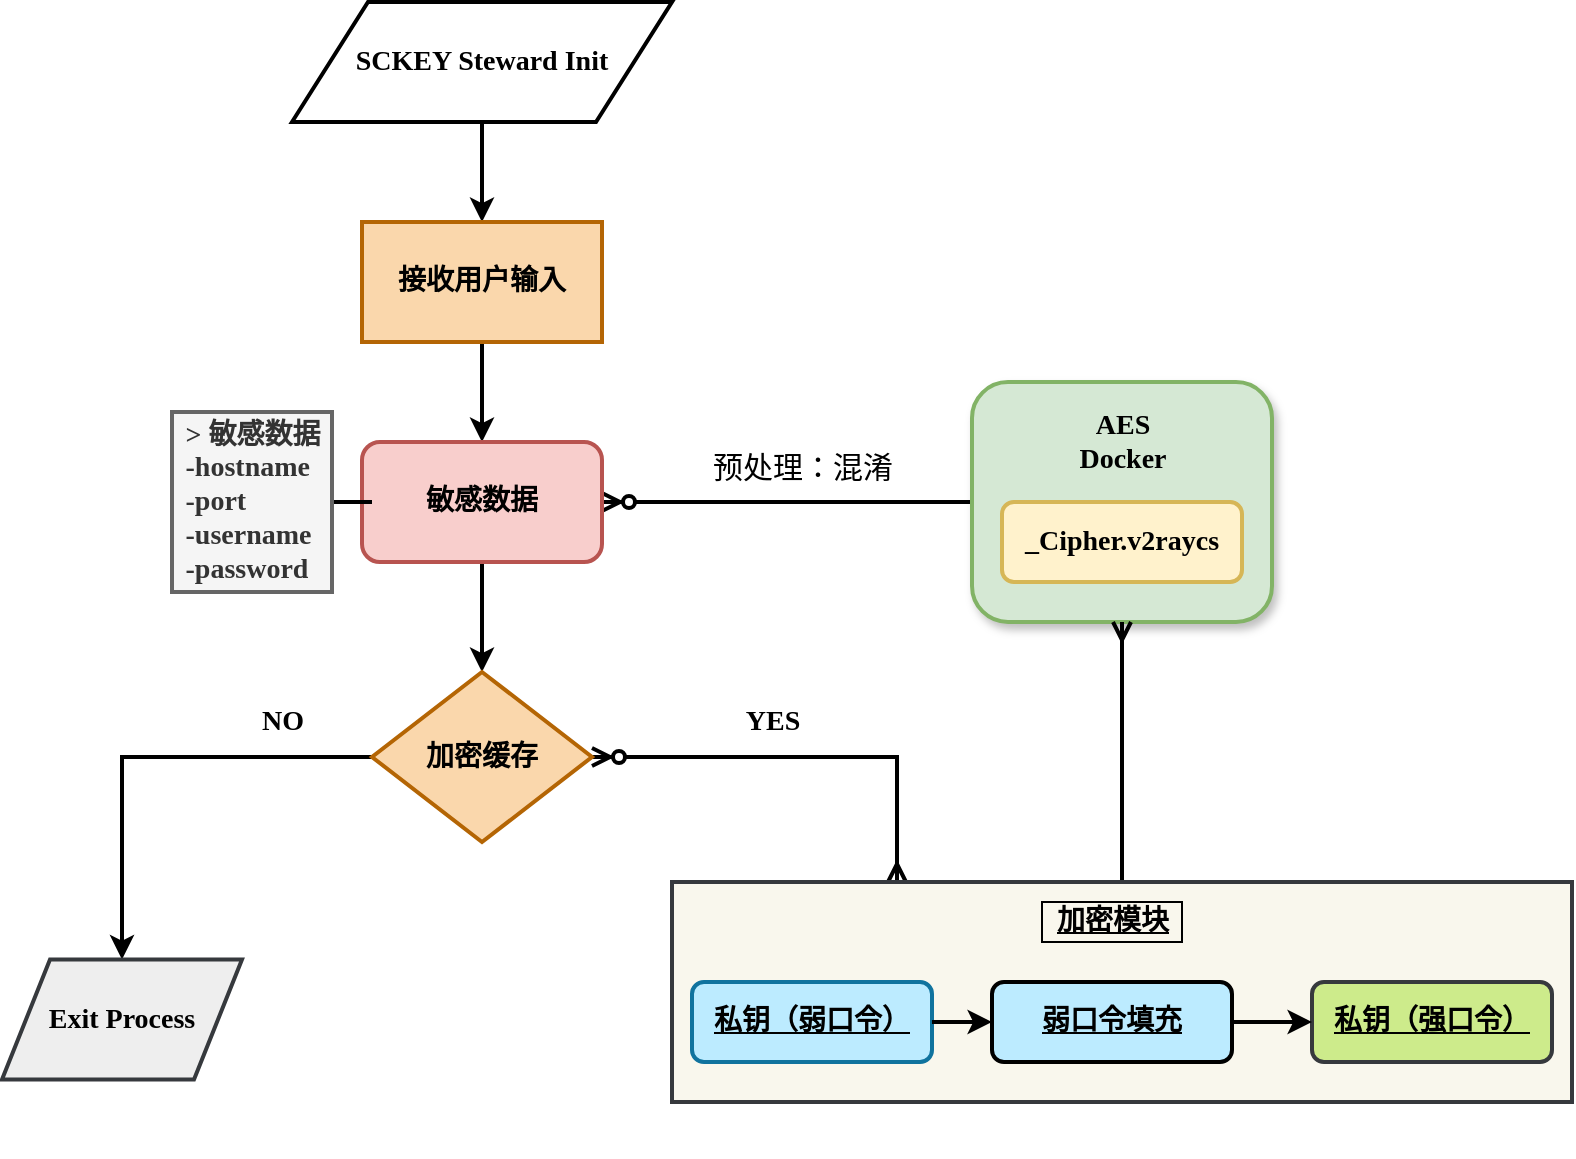 <mxfile version="12.9.3" type="device"><diagram id="WN-355trM3cBC_bwAmFE" name="第 1 页"><mxGraphModel dx="1734" dy="807" grid="1" gridSize="10" guides="1" tooltips="1" connect="1" arrows="1" fold="1" page="1" pageScale="1" pageWidth="827" pageHeight="1169" math="0" shadow="0"><root><mxCell id="0"/><mxCell id="1" parent="0"/><mxCell id="kj0rxJBAvvscH4xkM6yN-6" value="" style="edgeStyle=orthogonalEdgeStyle;rounded=0;orthogonalLoop=1;jettySize=auto;html=1;strokeWidth=2;fontFamily=Times New Roman;fontStyle=1;fontSize=14;" parent="1" source="kj0rxJBAvvscH4xkM6yN-4" target="kj0rxJBAvvscH4xkM6yN-5" edge="1"><mxGeometry relative="1" as="geometry"/></mxCell><mxCell id="kj0rxJBAvvscH4xkM6yN-4" value="SCKEY Steward Init" style="shape=parallelogram;perimeter=parallelogramPerimeter;whiteSpace=wrap;html=1;strokeWidth=2;fontFamily=Times New Roman;fontStyle=1;fontSize=14;" parent="1" vertex="1"><mxGeometry x="55" y="250" width="190" height="60" as="geometry"/></mxCell><mxCell id="kj0rxJBAvvscH4xkM6yN-8" value="" style="edgeStyle=orthogonalEdgeStyle;rounded=0;orthogonalLoop=1;jettySize=auto;html=1;strokeWidth=2;fontFamily=Times New Roman;fontStyle=1;fontSize=14;" parent="1" source="kj0rxJBAvvscH4xkM6yN-5" target="kj0rxJBAvvscH4xkM6yN-7" edge="1"><mxGeometry relative="1" as="geometry"/></mxCell><mxCell id="kj0rxJBAvvscH4xkM6yN-5" value="接收用户输入" style="rounded=0;whiteSpace=wrap;html=1;fillColor=#fad7ac;strokeColor=#b46504;strokeWidth=2;fontFamily=Times New Roman;fontStyle=1;fontSize=14;" parent="1" vertex="1"><mxGeometry x="90" y="360" width="120" height="60" as="geometry"/></mxCell><mxCell id="kj0rxJBAvvscH4xkM6yN-43" value="" style="edgeStyle=orthogonalEdgeStyle;rounded=0;orthogonalLoop=1;jettySize=auto;html=1;endArrow=classic;endFill=1;strokeWidth=2;fontFamily=Times New Roman;fontSize=14;fontStyle=1" parent="1" source="kj0rxJBAvvscH4xkM6yN-7" target="kj0rxJBAvvscH4xkM6yN-42" edge="1"><mxGeometry relative="1" as="geometry"/></mxCell><mxCell id="kj0rxJBAvvscH4xkM6yN-77" style="edgeStyle=orthogonalEdgeStyle;rounded=0;orthogonalLoop=1;jettySize=auto;html=1;entryX=0;entryY=0.5;entryDx=0;entryDy=0;endArrow=none;endFill=0;strokeWidth=2;fontFamily=Times New Roman;fontSize=14;startArrow=ERzeroToMany;startFill=1;fontStyle=1" parent="1" source="kj0rxJBAvvscH4xkM6yN-7" target="kj0rxJBAvvscH4xkM6yN-70" edge="1"><mxGeometry relative="1" as="geometry"/></mxCell><mxCell id="kj0rxJBAvvscH4xkM6yN-7" value="敏感数据" style="rounded=1;whiteSpace=wrap;html=1;fillColor=#f8cecc;strokeColor=#b85450;strokeWidth=2;fontFamily=Times New Roman;fontStyle=1;fontSize=14;" parent="1" vertex="1"><mxGeometry x="90" y="470" width="120" height="60" as="geometry"/></mxCell><mxCell id="kj0rxJBAvvscH4xkM6yN-13" value="" style="edgeStyle=orthogonalEdgeStyle;rounded=0;orthogonalLoop=1;jettySize=auto;html=1;endArrow=none;endFill=0;strokeWidth=2;fontFamily=Times New Roman;fontStyle=1;fontSize=14;" parent="1" source="kj0rxJBAvvscH4xkM6yN-9" target="kj0rxJBAvvscH4xkM6yN-7" edge="1"><mxGeometry relative="1" as="geometry"/></mxCell><mxCell id="kj0rxJBAvvscH4xkM6yN-9" value="&amp;gt; &lt;span style=&quot;font-size: 14px;&quot;&gt;敏感数据&lt;/span&gt;&lt;br style=&quot;font-size: 14px;&quot;&gt;&lt;div style=&quot;text-align: left; font-size: 14px;&quot;&gt;&lt;span style=&quot;font-size: 14px;&quot;&gt;-hostname&lt;/span&gt;&lt;/div&gt;&lt;div style=&quot;text-align: left; font-size: 14px;&quot;&gt;&lt;span style=&quot;font-size: 14px;&quot;&gt;-port&lt;/span&gt;&lt;/div&gt;&lt;div style=&quot;text-align: left; font-size: 14px;&quot;&gt;&lt;span style=&quot;font-size: 14px;&quot;&gt;-username&lt;/span&gt;&lt;/div&gt;&lt;div style=&quot;text-align: left; font-size: 14px;&quot;&gt;&lt;span style=&quot;font-size: 14px;&quot;&gt;-password&lt;/span&gt;&lt;/div&gt;" style="text;html=1;align=center;verticalAlign=middle;resizable=0;points=[];autosize=1;strokeColor=#666666;fillColor=#f5f5f5;fontColor=#333333;strokeWidth=2;fontFamily=Times New Roman;fontStyle=1;fontSize=14;" parent="1" vertex="1"><mxGeometry x="-5" y="455" width="80" height="90" as="geometry"/></mxCell><mxCell id="kj0rxJBAvvscH4xkM6yN-46" style="edgeStyle=orthogonalEdgeStyle;rounded=0;orthogonalLoop=1;jettySize=auto;html=1;entryX=0.5;entryY=0;entryDx=0;entryDy=0;endArrow=classic;endFill=1;strokeWidth=2;fontFamily=Times New Roman;fontSize=14;fontStyle=1" parent="1" source="kj0rxJBAvvscH4xkM6yN-42" target="kj0rxJBAvvscH4xkM6yN-45" edge="1"><mxGeometry relative="1" as="geometry"/></mxCell><mxCell id="kj0rxJBAvvscH4xkM6yN-83" style="edgeStyle=orthogonalEdgeStyle;rounded=0;orthogonalLoop=1;jettySize=auto;html=1;entryX=0.25;entryY=0;entryDx=0;entryDy=0;startArrow=ERzeroToMany;startFill=1;endArrow=ERmany;endFill=0;strokeWidth=2;fontFamily=Times New Roman;fontSize=14;fontStyle=1" parent="1" source="kj0rxJBAvvscH4xkM6yN-42" target="kj0rxJBAvvscH4xkM6yN-57" edge="1"><mxGeometry relative="1" as="geometry"/></mxCell><mxCell id="kj0rxJBAvvscH4xkM6yN-42" value="加密缓存" style="rhombus;whiteSpace=wrap;html=1;rounded=0;strokeColor=#b46504;strokeWidth=2;fillColor=#fad7ac;fontFamily=Times New Roman;fontSize=14;fontStyle=1" parent="1" vertex="1"><mxGeometry x="95" y="585" width="110" height="85" as="geometry"/></mxCell><mxCell id="kj0rxJBAvvscH4xkM6yN-45" value="Exit Process" style="shape=parallelogram;perimeter=parallelogramPerimeter;whiteSpace=wrap;html=1;rounded=0;strokeColor=#36393d;strokeWidth=2;fillColor=#eeeeee;fontFamily=Times New Roman;fontSize=14;fontStyle=1" parent="1" vertex="1"><mxGeometry x="-90" y="728.75" width="120" height="60" as="geometry"/></mxCell><mxCell id="kj0rxJBAvvscH4xkM6yN-76" value="" style="group;shadow=0;rounded=1;fontFamily=Times New Roman;fontStyle=1;fontSize=14;" parent="1" vertex="1" connectable="0"><mxGeometry x="395" y="440" width="150" height="120" as="geometry"/></mxCell><mxCell id="kj0rxJBAvvscH4xkM6yN-70" value="" style="rounded=1;whiteSpace=wrap;html=1;strokeWidth=2;fontFamily=Times New Roman;fontSize=14;glass=0;comic=0;shadow=1;fillColor=#d5e8d4;strokeColor=#82b366;fontStyle=1" parent="kj0rxJBAvvscH4xkM6yN-76" vertex="1"><mxGeometry width="150" height="120" as="geometry"/></mxCell><mxCell id="kj0rxJBAvvscH4xkM6yN-32" value="_Cipher.v2raycs" style="rounded=1;whiteSpace=wrap;html=1;strokeColor=#d6b656;fillColor=#fff2cc;strokeWidth=2;fontFamily=Times New Roman;fontStyle=1;fontSize=14;" parent="kj0rxJBAvvscH4xkM6yN-76" vertex="1"><mxGeometry x="15" y="60" width="120" height="40" as="geometry"/></mxCell><mxCell id="kj0rxJBAvvscH4xkM6yN-71" value="&lt;span style=&quot;white-space: normal; font-size: 14px;&quot;&gt;AES Docker&lt;/span&gt;" style="text;html=1;align=center;verticalAlign=middle;resizable=0;points=[];autosize=1;fontSize=14;fontFamily=Times New Roman;fillColor=none;fontStyle=1" parent="kj0rxJBAvvscH4xkM6yN-76" vertex="1"><mxGeometry x="30" y="20" width="90" height="20" as="geometry"/></mxCell><mxCell id="kj0rxJBAvvscH4xkM6yN-73" style="edgeStyle=orthogonalEdgeStyle;rounded=0;orthogonalLoop=1;jettySize=auto;html=1;exitX=0.5;exitY=1;exitDx=0;exitDy=0;endArrow=classic;endFill=1;strokeWidth=2;fontFamily=Times New Roman;fontSize=14;fontStyle=1" parent="kj0rxJBAvvscH4xkM6yN-76" source="kj0rxJBAvvscH4xkM6yN-70" target="kj0rxJBAvvscH4xkM6yN-70" edge="1"><mxGeometry relative="1" as="geometry"/></mxCell><mxCell id="kj0rxJBAvvscH4xkM6yN-78" style="edgeStyle=orthogonalEdgeStyle;rounded=0;orthogonalLoop=1;jettySize=auto;html=1;entryX=0.5;entryY=1;entryDx=0;entryDy=0;endArrow=ERmany;endFill=0;strokeWidth=2;fontFamily=Times New Roman;fontSize=14;fontStyle=1" parent="1" source="kj0rxJBAvvscH4xkM6yN-57" target="kj0rxJBAvvscH4xkM6yN-70" edge="1"><mxGeometry relative="1" as="geometry"/></mxCell><mxCell id="kj0rxJBAvvscH4xkM6yN-82" value="" style="group;fontFamily=Times New Roman;fontStyle=1;fontSize=15;" parent="1" vertex="1" connectable="0"><mxGeometry x="245" y="690" width="450" height="137.5" as="geometry"/></mxCell><mxCell id="kj0rxJBAvvscH4xkM6yN-60" value="" style="group;rounded=1;fontFamily=Times New Roman;fontStyle=1;fontSize=14;" parent="kj0rxJBAvvscH4xkM6yN-82" vertex="1" connectable="0"><mxGeometry width="450" height="110" as="geometry"/></mxCell><mxCell id="kj0rxJBAvvscH4xkM6yN-57" value="" style="rounded=0;whiteSpace=wrap;html=1;strokeColor=#36393d;strokeWidth=2;fillColor=#f9f7ed;fontFamily=Times New Roman;fontSize=14;fontStyle=5" parent="kj0rxJBAvvscH4xkM6yN-60" vertex="1"><mxGeometry width="450" height="110" as="geometry"/></mxCell><mxCell id="kj0rxJBAvvscH4xkM6yN-14" value="私钥（弱口令）" style="rounded=1;whiteSpace=wrap;html=1;fillColor=#BCEBFF;strokeColor=#10739e;strokeWidth=2;fontFamily=Times New Roman;fontStyle=5;fontSize=14;" parent="kj0rxJBAvvscH4xkM6yN-60" vertex="1"><mxGeometry x="10" y="50" width="120" height="40" as="geometry"/></mxCell><mxCell id="kj0rxJBAvvscH4xkM6yN-36" value="弱口令填充" style="rounded=1;whiteSpace=wrap;html=1;strokeColor=#000000;strokeWidth=2;fillColor=#BCEBFF;fontFamily=Times New Roman;fontSize=14;fontStyle=5" parent="kj0rxJBAvvscH4xkM6yN-60" vertex="1"><mxGeometry x="160" y="50" width="120" height="40" as="geometry"/></mxCell><mxCell id="kj0rxJBAvvscH4xkM6yN-48" value="私钥（强口令）" style="rounded=1;whiteSpace=wrap;html=1;fillColor=#cdeb8b;strokeColor=#36393d;strokeWidth=2;fontFamily=Times New Roman;fontStyle=5;fontSize=14;" parent="kj0rxJBAvvscH4xkM6yN-60" vertex="1"><mxGeometry x="320" y="50" width="120" height="40" as="geometry"/></mxCell><mxCell id="kj0rxJBAvvscH4xkM6yN-59" value="加密模块" style="text;html=1;align=center;verticalAlign=middle;resizable=0;points=[];autosize=1;fontSize=14;fontFamily=Times New Roman;fontStyle=5;fillColor=none;strokeColor=#000000;" parent="kj0rxJBAvvscH4xkM6yN-60" vertex="1"><mxGeometry x="185" y="10" width="70" height="20" as="geometry"/></mxCell><mxCell id="kj0rxJBAvvscH4xkM6yN-37" value="" style="edgeStyle=orthogonalEdgeStyle;rounded=0;orthogonalLoop=1;jettySize=auto;html=1;endArrow=classic;endFill=1;strokeWidth=2;fontFamily=Times New Roman;fontSize=14;fontStyle=1" parent="kj0rxJBAvvscH4xkM6yN-60" source="kj0rxJBAvvscH4xkM6yN-14" target="kj0rxJBAvvscH4xkM6yN-36" edge="1"><mxGeometry relative="1" as="geometry"/></mxCell><mxCell id="kj0rxJBAvvscH4xkM6yN-49" value="" style="edgeStyle=orthogonalEdgeStyle;rounded=0;orthogonalLoop=1;jettySize=auto;html=1;endArrow=classic;endFill=1;strokeWidth=2;fontFamily=Times New Roman;fontSize=14;fontStyle=1" parent="kj0rxJBAvvscH4xkM6yN-60" source="kj0rxJBAvvscH4xkM6yN-36" target="kj0rxJBAvvscH4xkM6yN-48" edge="1"><mxGeometry relative="1" as="geometry"/></mxCell><mxCell id="kj0rxJBAvvscH4xkM6yN-84" value="YES" style="text;html=1;align=center;verticalAlign=middle;resizable=0;points=[];autosize=1;fontSize=14;fontFamily=Times New Roman;fontStyle=1" parent="1" vertex="1"><mxGeometry x="275" y="600" width="40" height="20" as="geometry"/></mxCell><mxCell id="kj0rxJBAvvscH4xkM6yN-85" value="NO" style="text;html=1;align=center;verticalAlign=middle;resizable=0;points=[];autosize=1;fontSize=14;fontFamily=Times New Roman;fontStyle=1" parent="1" vertex="1"><mxGeometry x="30" y="600" width="40" height="20" as="geometry"/></mxCell><mxCell id="kj0rxJBAvvscH4xkM6yN-86" value="预处理：混淆" style="text;html=1;align=center;verticalAlign=middle;resizable=0;points=[];autosize=1;fontSize=15;fontFamily=Times New Roman;" parent="1" vertex="1"><mxGeometry x="255" y="472" width="110" height="20" as="geometry"/></mxCell></root></mxGraphModel></diagram></mxfile>